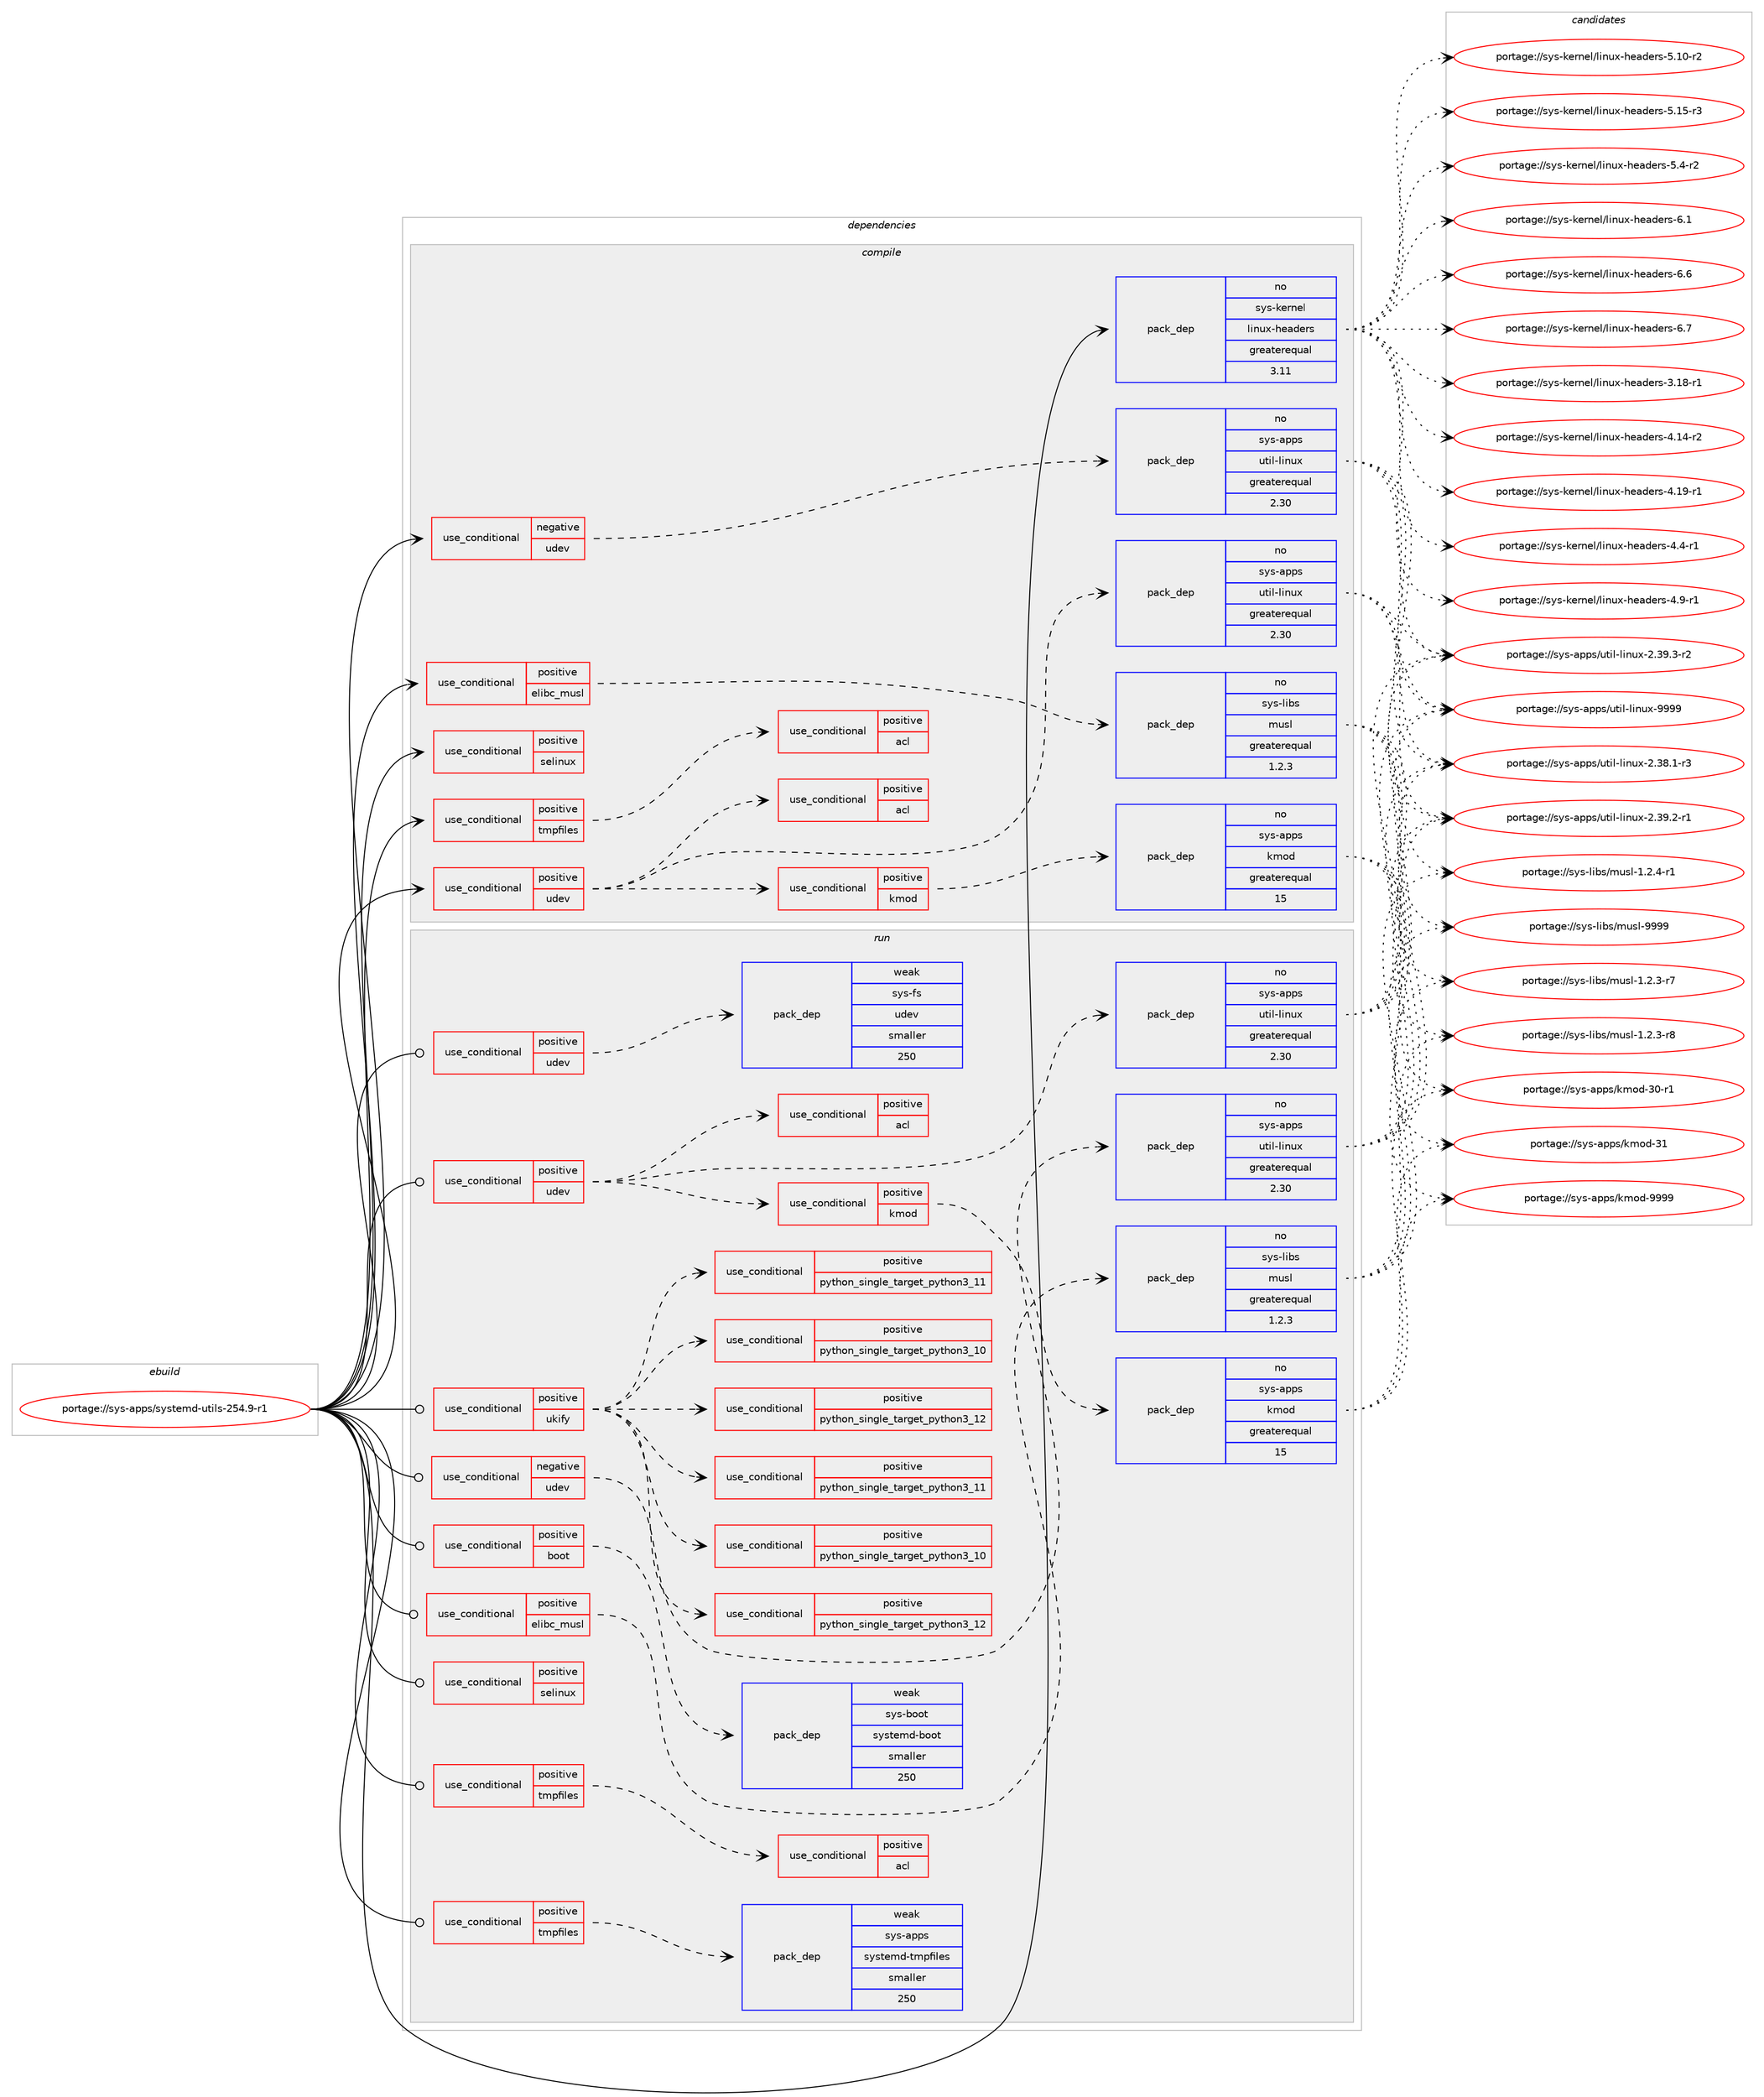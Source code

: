 digraph prolog {

# *************
# Graph options
# *************

newrank=true;
concentrate=true;
compound=true;
graph [rankdir=LR,fontname=Helvetica,fontsize=10,ranksep=1.5];#, ranksep=2.5, nodesep=0.2];
edge  [arrowhead=vee];
node  [fontname=Helvetica,fontsize=10];

# **********
# The ebuild
# **********

subgraph cluster_leftcol {
color=gray;
rank=same;
label=<<i>ebuild</i>>;
id [label="portage://sys-apps/systemd-utils-254.9-r1", color=red, width=4, href="../sys-apps/systemd-utils-254.9-r1.svg"];
}

# ****************
# The dependencies
# ****************

subgraph cluster_midcol {
color=gray;
label=<<i>dependencies</i>>;
subgraph cluster_compile {
fillcolor="#eeeeee";
style=filled;
label=<<i>compile</i>>;
subgraph cond12871 {
dependency18952 [label=<<TABLE BORDER="0" CELLBORDER="1" CELLSPACING="0" CELLPADDING="4"><TR><TD ROWSPAN="3" CELLPADDING="10">use_conditional</TD></TR><TR><TD>negative</TD></TR><TR><TD>udev</TD></TR></TABLE>>, shape=none, color=red];
subgraph pack5902 {
dependency18953 [label=<<TABLE BORDER="0" CELLBORDER="1" CELLSPACING="0" CELLPADDING="4" WIDTH="220"><TR><TD ROWSPAN="6" CELLPADDING="30">pack_dep</TD></TR><TR><TD WIDTH="110">no</TD></TR><TR><TD>sys-apps</TD></TR><TR><TD>util-linux</TD></TR><TR><TD>greaterequal</TD></TR><TR><TD>2.30</TD></TR></TABLE>>, shape=none, color=blue];
}
dependency18952:e -> dependency18953:w [weight=20,style="dashed",arrowhead="vee"];
# *** BEGIN UNKNOWN DEPENDENCY TYPE (TODO) ***
# dependency18952 -> package_dependency(portage://sys-apps/systemd-utils-254.9-r1,install,no,sys-libs,libcap,none,[,,],[slot(0),equal],[])
# *** END UNKNOWN DEPENDENCY TYPE (TODO) ***

# *** BEGIN UNKNOWN DEPENDENCY TYPE (TODO) ***
# dependency18952 -> package_dependency(portage://sys-apps/systemd-utils-254.9-r1,install,no,virtual,libcrypt,none,[,,],any_same_slot,[])
# *** END UNKNOWN DEPENDENCY TYPE (TODO) ***

}
id:e -> dependency18952:w [weight=20,style="solid",arrowhead="vee"];
subgraph cond12872 {
dependency18954 [label=<<TABLE BORDER="0" CELLBORDER="1" CELLSPACING="0" CELLPADDING="4"><TR><TD ROWSPAN="3" CELLPADDING="10">use_conditional</TD></TR><TR><TD>positive</TD></TR><TR><TD>elibc_musl</TD></TR></TABLE>>, shape=none, color=red];
subgraph pack5903 {
dependency18955 [label=<<TABLE BORDER="0" CELLBORDER="1" CELLSPACING="0" CELLPADDING="4" WIDTH="220"><TR><TD ROWSPAN="6" CELLPADDING="30">pack_dep</TD></TR><TR><TD WIDTH="110">no</TD></TR><TR><TD>sys-libs</TD></TR><TR><TD>musl</TD></TR><TR><TD>greaterequal</TD></TR><TR><TD>1.2.3</TD></TR></TABLE>>, shape=none, color=blue];
}
dependency18954:e -> dependency18955:w [weight=20,style="dashed",arrowhead="vee"];
}
id:e -> dependency18954:w [weight=20,style="solid",arrowhead="vee"];
subgraph cond12873 {
dependency18956 [label=<<TABLE BORDER="0" CELLBORDER="1" CELLSPACING="0" CELLPADDING="4"><TR><TD ROWSPAN="3" CELLPADDING="10">use_conditional</TD></TR><TR><TD>positive</TD></TR><TR><TD>selinux</TD></TR></TABLE>>, shape=none, color=red];
# *** BEGIN UNKNOWN DEPENDENCY TYPE (TODO) ***
# dependency18956 -> package_dependency(portage://sys-apps/systemd-utils-254.9-r1,install,no,sys-libs,libselinux,none,[,,],[slot(0),equal],[])
# *** END UNKNOWN DEPENDENCY TYPE (TODO) ***

}
id:e -> dependency18956:w [weight=20,style="solid",arrowhead="vee"];
subgraph cond12874 {
dependency18957 [label=<<TABLE BORDER="0" CELLBORDER="1" CELLSPACING="0" CELLPADDING="4"><TR><TD ROWSPAN="3" CELLPADDING="10">use_conditional</TD></TR><TR><TD>positive</TD></TR><TR><TD>tmpfiles</TD></TR></TABLE>>, shape=none, color=red];
subgraph cond12875 {
dependency18958 [label=<<TABLE BORDER="0" CELLBORDER="1" CELLSPACING="0" CELLPADDING="4"><TR><TD ROWSPAN="3" CELLPADDING="10">use_conditional</TD></TR><TR><TD>positive</TD></TR><TR><TD>acl</TD></TR></TABLE>>, shape=none, color=red];
# *** BEGIN UNKNOWN DEPENDENCY TYPE (TODO) ***
# dependency18958 -> package_dependency(portage://sys-apps/systemd-utils-254.9-r1,install,no,sys-apps,acl,none,[,,],[slot(0),equal],[])
# *** END UNKNOWN DEPENDENCY TYPE (TODO) ***

}
dependency18957:e -> dependency18958:w [weight=20,style="dashed",arrowhead="vee"];
}
id:e -> dependency18957:w [weight=20,style="solid",arrowhead="vee"];
subgraph cond12876 {
dependency18959 [label=<<TABLE BORDER="0" CELLBORDER="1" CELLSPACING="0" CELLPADDING="4"><TR><TD ROWSPAN="3" CELLPADDING="10">use_conditional</TD></TR><TR><TD>positive</TD></TR><TR><TD>udev</TD></TR></TABLE>>, shape=none, color=red];
subgraph pack5904 {
dependency18960 [label=<<TABLE BORDER="0" CELLBORDER="1" CELLSPACING="0" CELLPADDING="4" WIDTH="220"><TR><TD ROWSPAN="6" CELLPADDING="30">pack_dep</TD></TR><TR><TD WIDTH="110">no</TD></TR><TR><TD>sys-apps</TD></TR><TR><TD>util-linux</TD></TR><TR><TD>greaterequal</TD></TR><TR><TD>2.30</TD></TR></TABLE>>, shape=none, color=blue];
}
dependency18959:e -> dependency18960:w [weight=20,style="dashed",arrowhead="vee"];
# *** BEGIN UNKNOWN DEPENDENCY TYPE (TODO) ***
# dependency18959 -> package_dependency(portage://sys-apps/systemd-utils-254.9-r1,install,no,sys-libs,libcap,none,[,,],[slot(0),equal],[use(optenable(abi_x86_32),negative),use(optenable(abi_x86_64),negative),use(optenable(abi_x86_x32),negative),use(optenable(abi_mips_n32),negative),use(optenable(abi_mips_n64),negative),use(optenable(abi_mips_o32),negative),use(optenable(abi_s390_32),negative),use(optenable(abi_s390_64),negative)])
# *** END UNKNOWN DEPENDENCY TYPE (TODO) ***

# *** BEGIN UNKNOWN DEPENDENCY TYPE (TODO) ***
# dependency18959 -> package_dependency(portage://sys-apps/systemd-utils-254.9-r1,install,no,virtual,libcrypt,none,[,,],any_same_slot,[use(optenable(abi_x86_32),negative),use(optenable(abi_x86_64),negative),use(optenable(abi_x86_x32),negative),use(optenable(abi_mips_n32),negative),use(optenable(abi_mips_n64),negative),use(optenable(abi_mips_o32),negative),use(optenable(abi_s390_32),negative),use(optenable(abi_s390_64),negative)])
# *** END UNKNOWN DEPENDENCY TYPE (TODO) ***

subgraph cond12877 {
dependency18961 [label=<<TABLE BORDER="0" CELLBORDER="1" CELLSPACING="0" CELLPADDING="4"><TR><TD ROWSPAN="3" CELLPADDING="10">use_conditional</TD></TR><TR><TD>positive</TD></TR><TR><TD>acl</TD></TR></TABLE>>, shape=none, color=red];
# *** BEGIN UNKNOWN DEPENDENCY TYPE (TODO) ***
# dependency18961 -> package_dependency(portage://sys-apps/systemd-utils-254.9-r1,install,no,sys-apps,acl,none,[,,],[slot(0),equal],[])
# *** END UNKNOWN DEPENDENCY TYPE (TODO) ***

}
dependency18959:e -> dependency18961:w [weight=20,style="dashed",arrowhead="vee"];
subgraph cond12878 {
dependency18962 [label=<<TABLE BORDER="0" CELLBORDER="1" CELLSPACING="0" CELLPADDING="4"><TR><TD ROWSPAN="3" CELLPADDING="10">use_conditional</TD></TR><TR><TD>positive</TD></TR><TR><TD>kmod</TD></TR></TABLE>>, shape=none, color=red];
subgraph pack5905 {
dependency18963 [label=<<TABLE BORDER="0" CELLBORDER="1" CELLSPACING="0" CELLPADDING="4" WIDTH="220"><TR><TD ROWSPAN="6" CELLPADDING="30">pack_dep</TD></TR><TR><TD WIDTH="110">no</TD></TR><TR><TD>sys-apps</TD></TR><TR><TD>kmod</TD></TR><TR><TD>greaterequal</TD></TR><TR><TD>15</TD></TR></TABLE>>, shape=none, color=blue];
}
dependency18962:e -> dependency18963:w [weight=20,style="dashed",arrowhead="vee"];
}
dependency18959:e -> dependency18962:w [weight=20,style="dashed",arrowhead="vee"];
}
id:e -> dependency18959:w [weight=20,style="solid",arrowhead="vee"];
subgraph pack5906 {
dependency18964 [label=<<TABLE BORDER="0" CELLBORDER="1" CELLSPACING="0" CELLPADDING="4" WIDTH="220"><TR><TD ROWSPAN="6" CELLPADDING="30">pack_dep</TD></TR><TR><TD WIDTH="110">no</TD></TR><TR><TD>sys-kernel</TD></TR><TR><TD>linux-headers</TD></TR><TR><TD>greaterequal</TD></TR><TR><TD>3.11</TD></TR></TABLE>>, shape=none, color=blue];
}
id:e -> dependency18964:w [weight=20,style="solid",arrowhead="vee"];
}
subgraph cluster_compileandrun {
fillcolor="#eeeeee";
style=filled;
label=<<i>compile and run</i>>;
}
subgraph cluster_run {
fillcolor="#eeeeee";
style=filled;
label=<<i>run</i>>;
subgraph cond12879 {
dependency18965 [label=<<TABLE BORDER="0" CELLBORDER="1" CELLSPACING="0" CELLPADDING="4"><TR><TD ROWSPAN="3" CELLPADDING="10">use_conditional</TD></TR><TR><TD>negative</TD></TR><TR><TD>udev</TD></TR></TABLE>>, shape=none, color=red];
subgraph pack5907 {
dependency18966 [label=<<TABLE BORDER="0" CELLBORDER="1" CELLSPACING="0" CELLPADDING="4" WIDTH="220"><TR><TD ROWSPAN="6" CELLPADDING="30">pack_dep</TD></TR><TR><TD WIDTH="110">no</TD></TR><TR><TD>sys-apps</TD></TR><TR><TD>util-linux</TD></TR><TR><TD>greaterequal</TD></TR><TR><TD>2.30</TD></TR></TABLE>>, shape=none, color=blue];
}
dependency18965:e -> dependency18966:w [weight=20,style="dashed",arrowhead="vee"];
# *** BEGIN UNKNOWN DEPENDENCY TYPE (TODO) ***
# dependency18965 -> package_dependency(portage://sys-apps/systemd-utils-254.9-r1,run,no,sys-libs,libcap,none,[,,],[slot(0),equal],[])
# *** END UNKNOWN DEPENDENCY TYPE (TODO) ***

# *** BEGIN UNKNOWN DEPENDENCY TYPE (TODO) ***
# dependency18965 -> package_dependency(portage://sys-apps/systemd-utils-254.9-r1,run,no,virtual,libcrypt,none,[,,],any_same_slot,[])
# *** END UNKNOWN DEPENDENCY TYPE (TODO) ***

}
id:e -> dependency18965:w [weight=20,style="solid",arrowhead="odot"];
subgraph cond12880 {
dependency18967 [label=<<TABLE BORDER="0" CELLBORDER="1" CELLSPACING="0" CELLPADDING="4"><TR><TD ROWSPAN="3" CELLPADDING="10">use_conditional</TD></TR><TR><TD>positive</TD></TR><TR><TD>boot</TD></TR></TABLE>>, shape=none, color=red];
subgraph pack5908 {
dependency18968 [label=<<TABLE BORDER="0" CELLBORDER="1" CELLSPACING="0" CELLPADDING="4" WIDTH="220"><TR><TD ROWSPAN="6" CELLPADDING="30">pack_dep</TD></TR><TR><TD WIDTH="110">weak</TD></TR><TR><TD>sys-boot</TD></TR><TR><TD>systemd-boot</TD></TR><TR><TD>smaller</TD></TR><TR><TD>250</TD></TR></TABLE>>, shape=none, color=blue];
}
dependency18967:e -> dependency18968:w [weight=20,style="dashed",arrowhead="vee"];
}
id:e -> dependency18967:w [weight=20,style="solid",arrowhead="odot"];
subgraph cond12881 {
dependency18969 [label=<<TABLE BORDER="0" CELLBORDER="1" CELLSPACING="0" CELLPADDING="4"><TR><TD ROWSPAN="3" CELLPADDING="10">use_conditional</TD></TR><TR><TD>positive</TD></TR><TR><TD>elibc_musl</TD></TR></TABLE>>, shape=none, color=red];
subgraph pack5909 {
dependency18970 [label=<<TABLE BORDER="0" CELLBORDER="1" CELLSPACING="0" CELLPADDING="4" WIDTH="220"><TR><TD ROWSPAN="6" CELLPADDING="30">pack_dep</TD></TR><TR><TD WIDTH="110">no</TD></TR><TR><TD>sys-libs</TD></TR><TR><TD>musl</TD></TR><TR><TD>greaterequal</TD></TR><TR><TD>1.2.3</TD></TR></TABLE>>, shape=none, color=blue];
}
dependency18969:e -> dependency18970:w [weight=20,style="dashed",arrowhead="vee"];
}
id:e -> dependency18969:w [weight=20,style="solid",arrowhead="odot"];
subgraph cond12882 {
dependency18971 [label=<<TABLE BORDER="0" CELLBORDER="1" CELLSPACING="0" CELLPADDING="4"><TR><TD ROWSPAN="3" CELLPADDING="10">use_conditional</TD></TR><TR><TD>positive</TD></TR><TR><TD>selinux</TD></TR></TABLE>>, shape=none, color=red];
# *** BEGIN UNKNOWN DEPENDENCY TYPE (TODO) ***
# dependency18971 -> package_dependency(portage://sys-apps/systemd-utils-254.9-r1,run,no,sys-libs,libselinux,none,[,,],[slot(0),equal],[])
# *** END UNKNOWN DEPENDENCY TYPE (TODO) ***

}
id:e -> dependency18971:w [weight=20,style="solid",arrowhead="odot"];
subgraph cond12883 {
dependency18972 [label=<<TABLE BORDER="0" CELLBORDER="1" CELLSPACING="0" CELLPADDING="4"><TR><TD ROWSPAN="3" CELLPADDING="10">use_conditional</TD></TR><TR><TD>positive</TD></TR><TR><TD>tmpfiles</TD></TR></TABLE>>, shape=none, color=red];
subgraph cond12884 {
dependency18973 [label=<<TABLE BORDER="0" CELLBORDER="1" CELLSPACING="0" CELLPADDING="4"><TR><TD ROWSPAN="3" CELLPADDING="10">use_conditional</TD></TR><TR><TD>positive</TD></TR><TR><TD>acl</TD></TR></TABLE>>, shape=none, color=red];
# *** BEGIN UNKNOWN DEPENDENCY TYPE (TODO) ***
# dependency18973 -> package_dependency(portage://sys-apps/systemd-utils-254.9-r1,run,no,sys-apps,acl,none,[,,],[slot(0),equal],[])
# *** END UNKNOWN DEPENDENCY TYPE (TODO) ***

}
dependency18972:e -> dependency18973:w [weight=20,style="dashed",arrowhead="vee"];
}
id:e -> dependency18972:w [weight=20,style="solid",arrowhead="odot"];
subgraph cond12885 {
dependency18974 [label=<<TABLE BORDER="0" CELLBORDER="1" CELLSPACING="0" CELLPADDING="4"><TR><TD ROWSPAN="3" CELLPADDING="10">use_conditional</TD></TR><TR><TD>positive</TD></TR><TR><TD>tmpfiles</TD></TR></TABLE>>, shape=none, color=red];
subgraph pack5910 {
dependency18975 [label=<<TABLE BORDER="0" CELLBORDER="1" CELLSPACING="0" CELLPADDING="4" WIDTH="220"><TR><TD ROWSPAN="6" CELLPADDING="30">pack_dep</TD></TR><TR><TD WIDTH="110">weak</TD></TR><TR><TD>sys-apps</TD></TR><TR><TD>systemd-tmpfiles</TD></TR><TR><TD>smaller</TD></TR><TR><TD>250</TD></TR></TABLE>>, shape=none, color=blue];
}
dependency18974:e -> dependency18975:w [weight=20,style="dashed",arrowhead="vee"];
}
id:e -> dependency18974:w [weight=20,style="solid",arrowhead="odot"];
subgraph cond12886 {
dependency18976 [label=<<TABLE BORDER="0" CELLBORDER="1" CELLSPACING="0" CELLPADDING="4"><TR><TD ROWSPAN="3" CELLPADDING="10">use_conditional</TD></TR><TR><TD>positive</TD></TR><TR><TD>udev</TD></TR></TABLE>>, shape=none, color=red];
# *** BEGIN UNKNOWN DEPENDENCY TYPE (TODO) ***
# dependency18976 -> package_dependency(portage://sys-apps/systemd-utils-254.9-r1,run,no,acct-group,audio,none,[,,],[],[])
# *** END UNKNOWN DEPENDENCY TYPE (TODO) ***

# *** BEGIN UNKNOWN DEPENDENCY TYPE (TODO) ***
# dependency18976 -> package_dependency(portage://sys-apps/systemd-utils-254.9-r1,run,no,acct-group,cdrom,none,[,,],[],[])
# *** END UNKNOWN DEPENDENCY TYPE (TODO) ***

# *** BEGIN UNKNOWN DEPENDENCY TYPE (TODO) ***
# dependency18976 -> package_dependency(portage://sys-apps/systemd-utils-254.9-r1,run,no,acct-group,dialout,none,[,,],[],[])
# *** END UNKNOWN DEPENDENCY TYPE (TODO) ***

# *** BEGIN UNKNOWN DEPENDENCY TYPE (TODO) ***
# dependency18976 -> package_dependency(portage://sys-apps/systemd-utils-254.9-r1,run,no,acct-group,disk,none,[,,],[],[])
# *** END UNKNOWN DEPENDENCY TYPE (TODO) ***

# *** BEGIN UNKNOWN DEPENDENCY TYPE (TODO) ***
# dependency18976 -> package_dependency(portage://sys-apps/systemd-utils-254.9-r1,run,no,acct-group,floppy,none,[,,],[],[])
# *** END UNKNOWN DEPENDENCY TYPE (TODO) ***

# *** BEGIN UNKNOWN DEPENDENCY TYPE (TODO) ***
# dependency18976 -> package_dependency(portage://sys-apps/systemd-utils-254.9-r1,run,no,acct-group,input,none,[,,],[],[])
# *** END UNKNOWN DEPENDENCY TYPE (TODO) ***

# *** BEGIN UNKNOWN DEPENDENCY TYPE (TODO) ***
# dependency18976 -> package_dependency(portage://sys-apps/systemd-utils-254.9-r1,run,no,acct-group,kmem,none,[,,],[],[])
# *** END UNKNOWN DEPENDENCY TYPE (TODO) ***

# *** BEGIN UNKNOWN DEPENDENCY TYPE (TODO) ***
# dependency18976 -> package_dependency(portage://sys-apps/systemd-utils-254.9-r1,run,no,acct-group,kvm,none,[,,],[],[])
# *** END UNKNOWN DEPENDENCY TYPE (TODO) ***

# *** BEGIN UNKNOWN DEPENDENCY TYPE (TODO) ***
# dependency18976 -> package_dependency(portage://sys-apps/systemd-utils-254.9-r1,run,no,acct-group,lp,none,[,,],[],[])
# *** END UNKNOWN DEPENDENCY TYPE (TODO) ***

# *** BEGIN UNKNOWN DEPENDENCY TYPE (TODO) ***
# dependency18976 -> package_dependency(portage://sys-apps/systemd-utils-254.9-r1,run,no,acct-group,render,none,[,,],[],[])
# *** END UNKNOWN DEPENDENCY TYPE (TODO) ***

# *** BEGIN UNKNOWN DEPENDENCY TYPE (TODO) ***
# dependency18976 -> package_dependency(portage://sys-apps/systemd-utils-254.9-r1,run,no,acct-group,sgx,none,[,,],[],[])
# *** END UNKNOWN DEPENDENCY TYPE (TODO) ***

# *** BEGIN UNKNOWN DEPENDENCY TYPE (TODO) ***
# dependency18976 -> package_dependency(portage://sys-apps/systemd-utils-254.9-r1,run,no,acct-group,tape,none,[,,],[],[])
# *** END UNKNOWN DEPENDENCY TYPE (TODO) ***

# *** BEGIN UNKNOWN DEPENDENCY TYPE (TODO) ***
# dependency18976 -> package_dependency(portage://sys-apps/systemd-utils-254.9-r1,run,no,acct-group,tty,none,[,,],[],[])
# *** END UNKNOWN DEPENDENCY TYPE (TODO) ***

# *** BEGIN UNKNOWN DEPENDENCY TYPE (TODO) ***
# dependency18976 -> package_dependency(portage://sys-apps/systemd-utils-254.9-r1,run,no,acct-group,usb,none,[,,],[],[])
# *** END UNKNOWN DEPENDENCY TYPE (TODO) ***

# *** BEGIN UNKNOWN DEPENDENCY TYPE (TODO) ***
# dependency18976 -> package_dependency(portage://sys-apps/systemd-utils-254.9-r1,run,no,acct-group,video,none,[,,],[],[])
# *** END UNKNOWN DEPENDENCY TYPE (TODO) ***

# *** BEGIN UNKNOWN DEPENDENCY TYPE (TODO) ***
# dependency18976 -> package_dependency(portage://sys-apps/systemd-utils-254.9-r1,run,weak,sys-apps,gentoo-systemd-integration,none,[,,],[],[])
# *** END UNKNOWN DEPENDENCY TYPE (TODO) ***

# *** BEGIN UNKNOWN DEPENDENCY TYPE (TODO) ***
# dependency18976 -> package_dependency(portage://sys-apps/systemd-utils-254.9-r1,run,weak,sys-apps,hwids,none,[,,],[],[use(enable(udev),none)])
# *** END UNKNOWN DEPENDENCY TYPE (TODO) ***

subgraph pack5911 {
dependency18977 [label=<<TABLE BORDER="0" CELLBORDER="1" CELLSPACING="0" CELLPADDING="4" WIDTH="220"><TR><TD ROWSPAN="6" CELLPADDING="30">pack_dep</TD></TR><TR><TD WIDTH="110">weak</TD></TR><TR><TD>sys-fs</TD></TR><TR><TD>udev</TD></TR><TR><TD>smaller</TD></TR><TR><TD>250</TD></TR></TABLE>>, shape=none, color=blue];
}
dependency18976:e -> dependency18977:w [weight=20,style="dashed",arrowhead="vee"];
# *** BEGIN UNKNOWN DEPENDENCY TYPE (TODO) ***
# dependency18976 -> package_dependency(portage://sys-apps/systemd-utils-254.9-r1,run,weak,sys-fs,eudev,none,[,,],[],[])
# *** END UNKNOWN DEPENDENCY TYPE (TODO) ***

}
id:e -> dependency18976:w [weight=20,style="solid",arrowhead="odot"];
subgraph cond12887 {
dependency18978 [label=<<TABLE BORDER="0" CELLBORDER="1" CELLSPACING="0" CELLPADDING="4"><TR><TD ROWSPAN="3" CELLPADDING="10">use_conditional</TD></TR><TR><TD>positive</TD></TR><TR><TD>udev</TD></TR></TABLE>>, shape=none, color=red];
subgraph pack5912 {
dependency18979 [label=<<TABLE BORDER="0" CELLBORDER="1" CELLSPACING="0" CELLPADDING="4" WIDTH="220"><TR><TD ROWSPAN="6" CELLPADDING="30">pack_dep</TD></TR><TR><TD WIDTH="110">no</TD></TR><TR><TD>sys-apps</TD></TR><TR><TD>util-linux</TD></TR><TR><TD>greaterequal</TD></TR><TR><TD>2.30</TD></TR></TABLE>>, shape=none, color=blue];
}
dependency18978:e -> dependency18979:w [weight=20,style="dashed",arrowhead="vee"];
# *** BEGIN UNKNOWN DEPENDENCY TYPE (TODO) ***
# dependency18978 -> package_dependency(portage://sys-apps/systemd-utils-254.9-r1,run,no,sys-libs,libcap,none,[,,],[slot(0),equal],[use(optenable(abi_x86_32),negative),use(optenable(abi_x86_64),negative),use(optenable(abi_x86_x32),negative),use(optenable(abi_mips_n32),negative),use(optenable(abi_mips_n64),negative),use(optenable(abi_mips_o32),negative),use(optenable(abi_s390_32),negative),use(optenable(abi_s390_64),negative)])
# *** END UNKNOWN DEPENDENCY TYPE (TODO) ***

# *** BEGIN UNKNOWN DEPENDENCY TYPE (TODO) ***
# dependency18978 -> package_dependency(portage://sys-apps/systemd-utils-254.9-r1,run,no,virtual,libcrypt,none,[,,],any_same_slot,[use(optenable(abi_x86_32),negative),use(optenable(abi_x86_64),negative),use(optenable(abi_x86_x32),negative),use(optenable(abi_mips_n32),negative),use(optenable(abi_mips_n64),negative),use(optenable(abi_mips_o32),negative),use(optenable(abi_s390_32),negative),use(optenable(abi_s390_64),negative)])
# *** END UNKNOWN DEPENDENCY TYPE (TODO) ***

subgraph cond12888 {
dependency18980 [label=<<TABLE BORDER="0" CELLBORDER="1" CELLSPACING="0" CELLPADDING="4"><TR><TD ROWSPAN="3" CELLPADDING="10">use_conditional</TD></TR><TR><TD>positive</TD></TR><TR><TD>acl</TD></TR></TABLE>>, shape=none, color=red];
# *** BEGIN UNKNOWN DEPENDENCY TYPE (TODO) ***
# dependency18980 -> package_dependency(portage://sys-apps/systemd-utils-254.9-r1,run,no,sys-apps,acl,none,[,,],[slot(0),equal],[])
# *** END UNKNOWN DEPENDENCY TYPE (TODO) ***

}
dependency18978:e -> dependency18980:w [weight=20,style="dashed",arrowhead="vee"];
subgraph cond12889 {
dependency18981 [label=<<TABLE BORDER="0" CELLBORDER="1" CELLSPACING="0" CELLPADDING="4"><TR><TD ROWSPAN="3" CELLPADDING="10">use_conditional</TD></TR><TR><TD>positive</TD></TR><TR><TD>kmod</TD></TR></TABLE>>, shape=none, color=red];
subgraph pack5913 {
dependency18982 [label=<<TABLE BORDER="0" CELLBORDER="1" CELLSPACING="0" CELLPADDING="4" WIDTH="220"><TR><TD ROWSPAN="6" CELLPADDING="30">pack_dep</TD></TR><TR><TD WIDTH="110">no</TD></TR><TR><TD>sys-apps</TD></TR><TR><TD>kmod</TD></TR><TR><TD>greaterequal</TD></TR><TR><TD>15</TD></TR></TABLE>>, shape=none, color=blue];
}
dependency18981:e -> dependency18982:w [weight=20,style="dashed",arrowhead="vee"];
}
dependency18978:e -> dependency18981:w [weight=20,style="dashed",arrowhead="vee"];
}
id:e -> dependency18978:w [weight=20,style="solid",arrowhead="odot"];
subgraph cond12890 {
dependency18983 [label=<<TABLE BORDER="0" CELLBORDER="1" CELLSPACING="0" CELLPADDING="4"><TR><TD ROWSPAN="3" CELLPADDING="10">use_conditional</TD></TR><TR><TD>positive</TD></TR><TR><TD>ukify</TD></TR></TABLE>>, shape=none, color=red];
subgraph cond12891 {
dependency18984 [label=<<TABLE BORDER="0" CELLBORDER="1" CELLSPACING="0" CELLPADDING="4"><TR><TD ROWSPAN="3" CELLPADDING="10">use_conditional</TD></TR><TR><TD>positive</TD></TR><TR><TD>python_single_target_python3_10</TD></TR></TABLE>>, shape=none, color=red];
# *** BEGIN UNKNOWN DEPENDENCY TYPE (TODO) ***
# dependency18984 -> package_dependency(portage://sys-apps/systemd-utils-254.9-r1,run,no,dev-lang,python,none,[,,],[slot(3.10)],[])
# *** END UNKNOWN DEPENDENCY TYPE (TODO) ***

}
dependency18983:e -> dependency18984:w [weight=20,style="dashed",arrowhead="vee"];
subgraph cond12892 {
dependency18985 [label=<<TABLE BORDER="0" CELLBORDER="1" CELLSPACING="0" CELLPADDING="4"><TR><TD ROWSPAN="3" CELLPADDING="10">use_conditional</TD></TR><TR><TD>positive</TD></TR><TR><TD>python_single_target_python3_11</TD></TR></TABLE>>, shape=none, color=red];
# *** BEGIN UNKNOWN DEPENDENCY TYPE (TODO) ***
# dependency18985 -> package_dependency(portage://sys-apps/systemd-utils-254.9-r1,run,no,dev-lang,python,none,[,,],[slot(3.11)],[])
# *** END UNKNOWN DEPENDENCY TYPE (TODO) ***

}
dependency18983:e -> dependency18985:w [weight=20,style="dashed",arrowhead="vee"];
subgraph cond12893 {
dependency18986 [label=<<TABLE BORDER="0" CELLBORDER="1" CELLSPACING="0" CELLPADDING="4"><TR><TD ROWSPAN="3" CELLPADDING="10">use_conditional</TD></TR><TR><TD>positive</TD></TR><TR><TD>python_single_target_python3_12</TD></TR></TABLE>>, shape=none, color=red];
# *** BEGIN UNKNOWN DEPENDENCY TYPE (TODO) ***
# dependency18986 -> package_dependency(portage://sys-apps/systemd-utils-254.9-r1,run,no,dev-lang,python,none,[,,],[slot(3.12)],[])
# *** END UNKNOWN DEPENDENCY TYPE (TODO) ***

}
dependency18983:e -> dependency18986:w [weight=20,style="dashed",arrowhead="vee"];
subgraph cond12894 {
dependency18987 [label=<<TABLE BORDER="0" CELLBORDER="1" CELLSPACING="0" CELLPADDING="4"><TR><TD ROWSPAN="3" CELLPADDING="10">use_conditional</TD></TR><TR><TD>positive</TD></TR><TR><TD>python_single_target_python3_10</TD></TR></TABLE>>, shape=none, color=red];
# *** BEGIN UNKNOWN DEPENDENCY TYPE (TODO) ***
# dependency18987 -> package_dependency(portage://sys-apps/systemd-utils-254.9-r1,run,no,dev-python,pefile,none,[,,],[],[use(enable(python_targets_python3_10),negative)])
# *** END UNKNOWN DEPENDENCY TYPE (TODO) ***

}
dependency18983:e -> dependency18987:w [weight=20,style="dashed",arrowhead="vee"];
subgraph cond12895 {
dependency18988 [label=<<TABLE BORDER="0" CELLBORDER="1" CELLSPACING="0" CELLPADDING="4"><TR><TD ROWSPAN="3" CELLPADDING="10">use_conditional</TD></TR><TR><TD>positive</TD></TR><TR><TD>python_single_target_python3_11</TD></TR></TABLE>>, shape=none, color=red];
# *** BEGIN UNKNOWN DEPENDENCY TYPE (TODO) ***
# dependency18988 -> package_dependency(portage://sys-apps/systemd-utils-254.9-r1,run,no,dev-python,pefile,none,[,,],[],[use(enable(python_targets_python3_11),negative)])
# *** END UNKNOWN DEPENDENCY TYPE (TODO) ***

}
dependency18983:e -> dependency18988:w [weight=20,style="dashed",arrowhead="vee"];
subgraph cond12896 {
dependency18989 [label=<<TABLE BORDER="0" CELLBORDER="1" CELLSPACING="0" CELLPADDING="4"><TR><TD ROWSPAN="3" CELLPADDING="10">use_conditional</TD></TR><TR><TD>positive</TD></TR><TR><TD>python_single_target_python3_12</TD></TR></TABLE>>, shape=none, color=red];
# *** BEGIN UNKNOWN DEPENDENCY TYPE (TODO) ***
# dependency18989 -> package_dependency(portage://sys-apps/systemd-utils-254.9-r1,run,no,dev-python,pefile,none,[,,],[],[use(enable(python_targets_python3_12),negative)])
# *** END UNKNOWN DEPENDENCY TYPE (TODO) ***

}
dependency18983:e -> dependency18989:w [weight=20,style="dashed",arrowhead="vee"];
}
id:e -> dependency18983:w [weight=20,style="solid",arrowhead="odot"];
# *** BEGIN UNKNOWN DEPENDENCY TYPE (TODO) ***
# id -> package_dependency(portage://sys-apps/systemd-utils-254.9-r1,run,weak,sys-apps,systemd,none,[,,],[],[])
# *** END UNKNOWN DEPENDENCY TYPE (TODO) ***

}
}

# **************
# The candidates
# **************

subgraph cluster_choices {
rank=same;
color=gray;
label=<<i>candidates</i>>;

subgraph choice5902 {
color=black;
nodesep=1;
choice11512111545971121121154711711610510845108105110117120455046515646494511451 [label="portage://sys-apps/util-linux-2.38.1-r3", color=red, width=4,href="../sys-apps/util-linux-2.38.1-r3.svg"];
choice11512111545971121121154711711610510845108105110117120455046515746504511449 [label="portage://sys-apps/util-linux-2.39.2-r1", color=red, width=4,href="../sys-apps/util-linux-2.39.2-r1.svg"];
choice11512111545971121121154711711610510845108105110117120455046515746514511450 [label="portage://sys-apps/util-linux-2.39.3-r2", color=red, width=4,href="../sys-apps/util-linux-2.39.3-r2.svg"];
choice115121115459711211211547117116105108451081051101171204557575757 [label="portage://sys-apps/util-linux-9999", color=red, width=4,href="../sys-apps/util-linux-9999.svg"];
dependency18953:e -> choice11512111545971121121154711711610510845108105110117120455046515646494511451:w [style=dotted,weight="100"];
dependency18953:e -> choice11512111545971121121154711711610510845108105110117120455046515746504511449:w [style=dotted,weight="100"];
dependency18953:e -> choice11512111545971121121154711711610510845108105110117120455046515746514511450:w [style=dotted,weight="100"];
dependency18953:e -> choice115121115459711211211547117116105108451081051101171204557575757:w [style=dotted,weight="100"];
}
subgraph choice5903 {
color=black;
nodesep=1;
choice1151211154510810598115471091171151084549465046514511455 [label="portage://sys-libs/musl-1.2.3-r7", color=red, width=4,href="../sys-libs/musl-1.2.3-r7.svg"];
choice1151211154510810598115471091171151084549465046514511456 [label="portage://sys-libs/musl-1.2.3-r8", color=red, width=4,href="../sys-libs/musl-1.2.3-r8.svg"];
choice1151211154510810598115471091171151084549465046524511449 [label="portage://sys-libs/musl-1.2.4-r1", color=red, width=4,href="../sys-libs/musl-1.2.4-r1.svg"];
choice1151211154510810598115471091171151084557575757 [label="portage://sys-libs/musl-9999", color=red, width=4,href="../sys-libs/musl-9999.svg"];
dependency18955:e -> choice1151211154510810598115471091171151084549465046514511455:w [style=dotted,weight="100"];
dependency18955:e -> choice1151211154510810598115471091171151084549465046514511456:w [style=dotted,weight="100"];
dependency18955:e -> choice1151211154510810598115471091171151084549465046524511449:w [style=dotted,weight="100"];
dependency18955:e -> choice1151211154510810598115471091171151084557575757:w [style=dotted,weight="100"];
}
subgraph choice5904 {
color=black;
nodesep=1;
choice11512111545971121121154711711610510845108105110117120455046515646494511451 [label="portage://sys-apps/util-linux-2.38.1-r3", color=red, width=4,href="../sys-apps/util-linux-2.38.1-r3.svg"];
choice11512111545971121121154711711610510845108105110117120455046515746504511449 [label="portage://sys-apps/util-linux-2.39.2-r1", color=red, width=4,href="../sys-apps/util-linux-2.39.2-r1.svg"];
choice11512111545971121121154711711610510845108105110117120455046515746514511450 [label="portage://sys-apps/util-linux-2.39.3-r2", color=red, width=4,href="../sys-apps/util-linux-2.39.3-r2.svg"];
choice115121115459711211211547117116105108451081051101171204557575757 [label="portage://sys-apps/util-linux-9999", color=red, width=4,href="../sys-apps/util-linux-9999.svg"];
dependency18960:e -> choice11512111545971121121154711711610510845108105110117120455046515646494511451:w [style=dotted,weight="100"];
dependency18960:e -> choice11512111545971121121154711711610510845108105110117120455046515746504511449:w [style=dotted,weight="100"];
dependency18960:e -> choice11512111545971121121154711711610510845108105110117120455046515746514511450:w [style=dotted,weight="100"];
dependency18960:e -> choice115121115459711211211547117116105108451081051101171204557575757:w [style=dotted,weight="100"];
}
subgraph choice5905 {
color=black;
nodesep=1;
choice1151211154597112112115471071091111004551484511449 [label="portage://sys-apps/kmod-30-r1", color=red, width=4,href="../sys-apps/kmod-30-r1.svg"];
choice115121115459711211211547107109111100455149 [label="portage://sys-apps/kmod-31", color=red, width=4,href="../sys-apps/kmod-31.svg"];
choice1151211154597112112115471071091111004557575757 [label="portage://sys-apps/kmod-9999", color=red, width=4,href="../sys-apps/kmod-9999.svg"];
dependency18963:e -> choice1151211154597112112115471071091111004551484511449:w [style=dotted,weight="100"];
dependency18963:e -> choice115121115459711211211547107109111100455149:w [style=dotted,weight="100"];
dependency18963:e -> choice1151211154597112112115471071091111004557575757:w [style=dotted,weight="100"];
}
subgraph choice5906 {
color=black;
nodesep=1;
choice1151211154510710111411010110847108105110117120451041019710010111411545514649564511449 [label="portage://sys-kernel/linux-headers-3.18-r1", color=red, width=4,href="../sys-kernel/linux-headers-3.18-r1.svg"];
choice1151211154510710111411010110847108105110117120451041019710010111411545524649524511450 [label="portage://sys-kernel/linux-headers-4.14-r2", color=red, width=4,href="../sys-kernel/linux-headers-4.14-r2.svg"];
choice1151211154510710111411010110847108105110117120451041019710010111411545524649574511449 [label="portage://sys-kernel/linux-headers-4.19-r1", color=red, width=4,href="../sys-kernel/linux-headers-4.19-r1.svg"];
choice11512111545107101114110101108471081051101171204510410197100101114115455246524511449 [label="portage://sys-kernel/linux-headers-4.4-r1", color=red, width=4,href="../sys-kernel/linux-headers-4.4-r1.svg"];
choice11512111545107101114110101108471081051101171204510410197100101114115455246574511449 [label="portage://sys-kernel/linux-headers-4.9-r1", color=red, width=4,href="../sys-kernel/linux-headers-4.9-r1.svg"];
choice1151211154510710111411010110847108105110117120451041019710010111411545534649484511450 [label="portage://sys-kernel/linux-headers-5.10-r2", color=red, width=4,href="../sys-kernel/linux-headers-5.10-r2.svg"];
choice1151211154510710111411010110847108105110117120451041019710010111411545534649534511451 [label="portage://sys-kernel/linux-headers-5.15-r3", color=red, width=4,href="../sys-kernel/linux-headers-5.15-r3.svg"];
choice11512111545107101114110101108471081051101171204510410197100101114115455346524511450 [label="portage://sys-kernel/linux-headers-5.4-r2", color=red, width=4,href="../sys-kernel/linux-headers-5.4-r2.svg"];
choice1151211154510710111411010110847108105110117120451041019710010111411545544649 [label="portage://sys-kernel/linux-headers-6.1", color=red, width=4,href="../sys-kernel/linux-headers-6.1.svg"];
choice1151211154510710111411010110847108105110117120451041019710010111411545544654 [label="portage://sys-kernel/linux-headers-6.6", color=red, width=4,href="../sys-kernel/linux-headers-6.6.svg"];
choice1151211154510710111411010110847108105110117120451041019710010111411545544655 [label="portage://sys-kernel/linux-headers-6.7", color=red, width=4,href="../sys-kernel/linux-headers-6.7.svg"];
dependency18964:e -> choice1151211154510710111411010110847108105110117120451041019710010111411545514649564511449:w [style=dotted,weight="100"];
dependency18964:e -> choice1151211154510710111411010110847108105110117120451041019710010111411545524649524511450:w [style=dotted,weight="100"];
dependency18964:e -> choice1151211154510710111411010110847108105110117120451041019710010111411545524649574511449:w [style=dotted,weight="100"];
dependency18964:e -> choice11512111545107101114110101108471081051101171204510410197100101114115455246524511449:w [style=dotted,weight="100"];
dependency18964:e -> choice11512111545107101114110101108471081051101171204510410197100101114115455246574511449:w [style=dotted,weight="100"];
dependency18964:e -> choice1151211154510710111411010110847108105110117120451041019710010111411545534649484511450:w [style=dotted,weight="100"];
dependency18964:e -> choice1151211154510710111411010110847108105110117120451041019710010111411545534649534511451:w [style=dotted,weight="100"];
dependency18964:e -> choice11512111545107101114110101108471081051101171204510410197100101114115455346524511450:w [style=dotted,weight="100"];
dependency18964:e -> choice1151211154510710111411010110847108105110117120451041019710010111411545544649:w [style=dotted,weight="100"];
dependency18964:e -> choice1151211154510710111411010110847108105110117120451041019710010111411545544654:w [style=dotted,weight="100"];
dependency18964:e -> choice1151211154510710111411010110847108105110117120451041019710010111411545544655:w [style=dotted,weight="100"];
}
subgraph choice5907 {
color=black;
nodesep=1;
choice11512111545971121121154711711610510845108105110117120455046515646494511451 [label="portage://sys-apps/util-linux-2.38.1-r3", color=red, width=4,href="../sys-apps/util-linux-2.38.1-r3.svg"];
choice11512111545971121121154711711610510845108105110117120455046515746504511449 [label="portage://sys-apps/util-linux-2.39.2-r1", color=red, width=4,href="../sys-apps/util-linux-2.39.2-r1.svg"];
choice11512111545971121121154711711610510845108105110117120455046515746514511450 [label="portage://sys-apps/util-linux-2.39.3-r2", color=red, width=4,href="../sys-apps/util-linux-2.39.3-r2.svg"];
choice115121115459711211211547117116105108451081051101171204557575757 [label="portage://sys-apps/util-linux-9999", color=red, width=4,href="../sys-apps/util-linux-9999.svg"];
dependency18966:e -> choice11512111545971121121154711711610510845108105110117120455046515646494511451:w [style=dotted,weight="100"];
dependency18966:e -> choice11512111545971121121154711711610510845108105110117120455046515746504511449:w [style=dotted,weight="100"];
dependency18966:e -> choice11512111545971121121154711711610510845108105110117120455046515746514511450:w [style=dotted,weight="100"];
dependency18966:e -> choice115121115459711211211547117116105108451081051101171204557575757:w [style=dotted,weight="100"];
}
subgraph choice5908 {
color=black;
nodesep=1;
}
subgraph choice5909 {
color=black;
nodesep=1;
choice1151211154510810598115471091171151084549465046514511455 [label="portage://sys-libs/musl-1.2.3-r7", color=red, width=4,href="../sys-libs/musl-1.2.3-r7.svg"];
choice1151211154510810598115471091171151084549465046514511456 [label="portage://sys-libs/musl-1.2.3-r8", color=red, width=4,href="../sys-libs/musl-1.2.3-r8.svg"];
choice1151211154510810598115471091171151084549465046524511449 [label="portage://sys-libs/musl-1.2.4-r1", color=red, width=4,href="../sys-libs/musl-1.2.4-r1.svg"];
choice1151211154510810598115471091171151084557575757 [label="portage://sys-libs/musl-9999", color=red, width=4,href="../sys-libs/musl-9999.svg"];
dependency18970:e -> choice1151211154510810598115471091171151084549465046514511455:w [style=dotted,weight="100"];
dependency18970:e -> choice1151211154510810598115471091171151084549465046514511456:w [style=dotted,weight="100"];
dependency18970:e -> choice1151211154510810598115471091171151084549465046524511449:w [style=dotted,weight="100"];
dependency18970:e -> choice1151211154510810598115471091171151084557575757:w [style=dotted,weight="100"];
}
subgraph choice5910 {
color=black;
nodesep=1;
}
subgraph choice5911 {
color=black;
nodesep=1;
}
subgraph choice5912 {
color=black;
nodesep=1;
choice11512111545971121121154711711610510845108105110117120455046515646494511451 [label="portage://sys-apps/util-linux-2.38.1-r3", color=red, width=4,href="../sys-apps/util-linux-2.38.1-r3.svg"];
choice11512111545971121121154711711610510845108105110117120455046515746504511449 [label="portage://sys-apps/util-linux-2.39.2-r1", color=red, width=4,href="../sys-apps/util-linux-2.39.2-r1.svg"];
choice11512111545971121121154711711610510845108105110117120455046515746514511450 [label="portage://sys-apps/util-linux-2.39.3-r2", color=red, width=4,href="../sys-apps/util-linux-2.39.3-r2.svg"];
choice115121115459711211211547117116105108451081051101171204557575757 [label="portage://sys-apps/util-linux-9999", color=red, width=4,href="../sys-apps/util-linux-9999.svg"];
dependency18979:e -> choice11512111545971121121154711711610510845108105110117120455046515646494511451:w [style=dotted,weight="100"];
dependency18979:e -> choice11512111545971121121154711711610510845108105110117120455046515746504511449:w [style=dotted,weight="100"];
dependency18979:e -> choice11512111545971121121154711711610510845108105110117120455046515746514511450:w [style=dotted,weight="100"];
dependency18979:e -> choice115121115459711211211547117116105108451081051101171204557575757:w [style=dotted,weight="100"];
}
subgraph choice5913 {
color=black;
nodesep=1;
choice1151211154597112112115471071091111004551484511449 [label="portage://sys-apps/kmod-30-r1", color=red, width=4,href="../sys-apps/kmod-30-r1.svg"];
choice115121115459711211211547107109111100455149 [label="portage://sys-apps/kmod-31", color=red, width=4,href="../sys-apps/kmod-31.svg"];
choice1151211154597112112115471071091111004557575757 [label="portage://sys-apps/kmod-9999", color=red, width=4,href="../sys-apps/kmod-9999.svg"];
dependency18982:e -> choice1151211154597112112115471071091111004551484511449:w [style=dotted,weight="100"];
dependency18982:e -> choice115121115459711211211547107109111100455149:w [style=dotted,weight="100"];
dependency18982:e -> choice1151211154597112112115471071091111004557575757:w [style=dotted,weight="100"];
}
}

}
